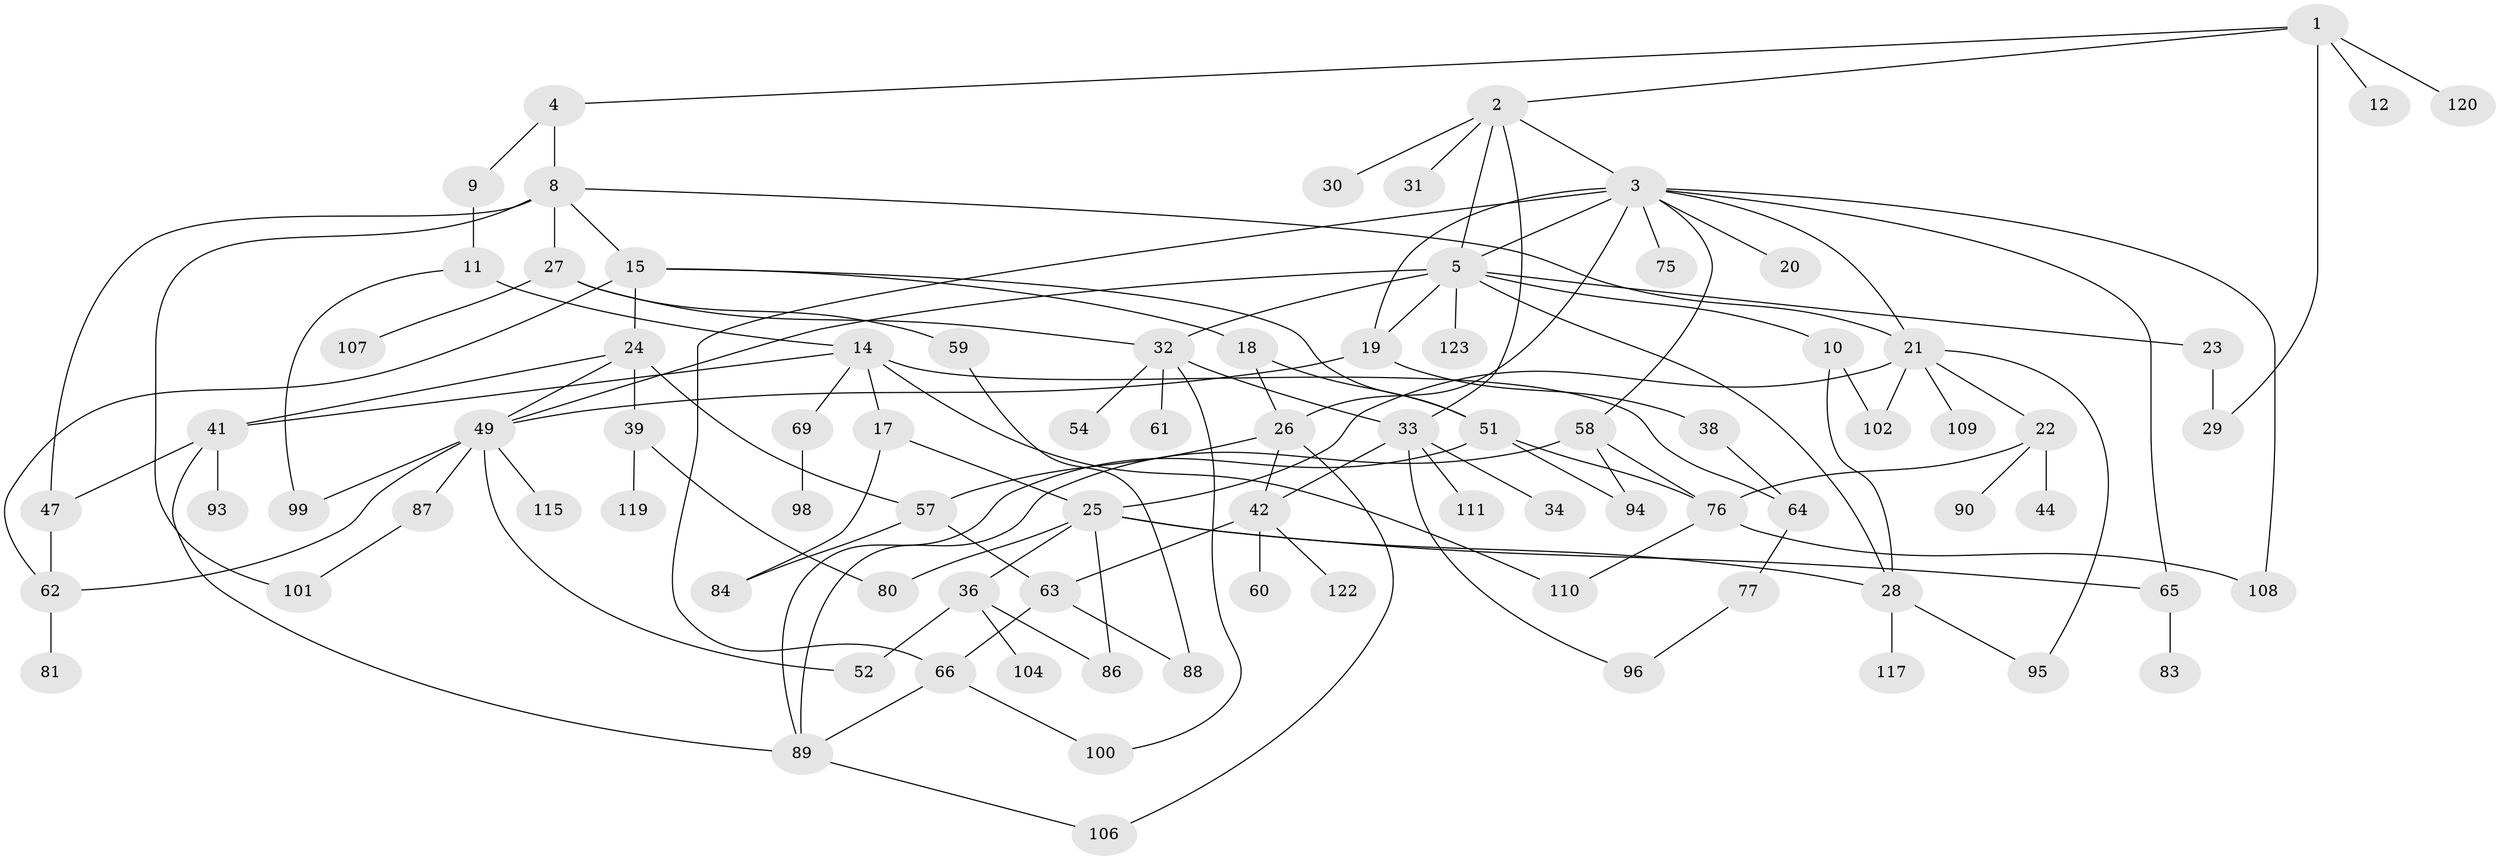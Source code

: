 // original degree distribution, {5: 0.056910569105691054, 6: 0.04878048780487805, 8: 0.016260162601626018, 3: 0.14634146341463414, 4: 0.17886178861788618, 1: 0.2601626016260163, 2: 0.2845528455284553, 7: 0.008130081300813009}
// Generated by graph-tools (version 1.1) at 2025/17/03/04/25 18:17:08]
// undirected, 86 vertices, 128 edges
graph export_dot {
graph [start="1"]
  node [color=gray90,style=filled];
  1 [super="+92"];
  2;
  3 [super="+7+46"];
  4;
  5 [super="+6+16"];
  8;
  9 [super="+48"];
  10;
  11;
  12;
  14;
  15;
  17;
  18;
  19;
  20;
  21 [super="+82"];
  22;
  23;
  24;
  25;
  26 [super="+74"];
  27 [super="+40+43"];
  28;
  29;
  30;
  31;
  32 [super="+35"];
  33 [super="+37"];
  34;
  36;
  38 [super="+45"];
  39;
  41 [super="+72"];
  42 [super="+50"];
  44;
  47 [super="+56"];
  49 [super="+78"];
  51 [super="+55+53"];
  52;
  54;
  57;
  58 [super="+113"];
  59;
  60;
  61;
  62 [super="+70"];
  63;
  64 [super="+67"];
  65 [super="+71"];
  66 [super="+73"];
  69;
  75;
  76 [super="+79+112"];
  77;
  80 [super="+85"];
  81 [super="+121"];
  83;
  84;
  86;
  87;
  88;
  89;
  90;
  93;
  94 [super="+97"];
  95;
  96;
  98;
  99;
  100;
  101;
  102;
  104;
  106;
  107;
  108;
  109;
  110;
  111;
  115;
  117;
  119;
  120;
  122;
  123;
  1 -- 2;
  1 -- 4;
  1 -- 12;
  1 -- 29;
  1 -- 120;
  2 -- 3;
  2 -- 30;
  2 -- 31;
  2 -- 33;
  2 -- 5;
  3 -- 5 [weight=2];
  3 -- 19;
  3 -- 21;
  3 -- 75;
  3 -- 65;
  3 -- 26;
  3 -- 108;
  3 -- 20;
  3 -- 66;
  3 -- 58;
  4 -- 8;
  4 -- 9;
  5 -- 23;
  5 -- 19;
  5 -- 32;
  5 -- 10;
  5 -- 123;
  5 -- 28;
  5 -- 49;
  8 -- 15;
  8 -- 27;
  8 -- 47;
  8 -- 101;
  8 -- 21;
  9 -- 11;
  10 -- 28;
  10 -- 102;
  11 -- 14;
  11 -- 99;
  14 -- 17;
  14 -- 64;
  14 -- 69;
  14 -- 110;
  14 -- 41;
  15 -- 18;
  15 -- 24;
  15 -- 62;
  15 -- 51;
  17 -- 25;
  17 -- 84;
  18 -- 51;
  18 -- 26;
  19 -- 38;
  19 -- 49;
  21 -- 22;
  21 -- 95;
  21 -- 102;
  21 -- 25;
  21 -- 109;
  22 -- 44;
  22 -- 76;
  22 -- 90;
  23 -- 29;
  24 -- 39;
  24 -- 41;
  24 -- 57;
  24 -- 49;
  25 -- 36;
  25 -- 65;
  25 -- 80;
  25 -- 28;
  25 -- 86;
  26 -- 42 [weight=2];
  26 -- 57;
  26 -- 106;
  27 -- 59;
  27 -- 107;
  27 -- 32;
  28 -- 117;
  28 -- 95;
  32 -- 33;
  32 -- 100;
  32 -- 61;
  32 -- 54;
  33 -- 34;
  33 -- 96;
  33 -- 42;
  33 -- 111;
  36 -- 52;
  36 -- 86;
  36 -- 104;
  38 -- 64;
  39 -- 119;
  39 -- 80;
  41 -- 93;
  41 -- 89;
  41 -- 47 [weight=2];
  42 -- 60;
  42 -- 122;
  42 -- 63;
  47 -- 62;
  49 -- 62 [weight=2];
  49 -- 115;
  49 -- 52;
  49 -- 99;
  49 -- 87;
  51 -- 76;
  51 -- 89;
  51 -- 94;
  57 -- 63;
  57 -- 84;
  58 -- 89;
  58 -- 76;
  58 -- 94;
  59 -- 88;
  62 -- 81;
  63 -- 88;
  63 -- 66;
  64 -- 77;
  65 -- 83;
  66 -- 89;
  66 -- 100;
  69 -- 98;
  76 -- 110;
  76 -- 108;
  77 -- 96;
  87 -- 101;
  89 -- 106;
}
